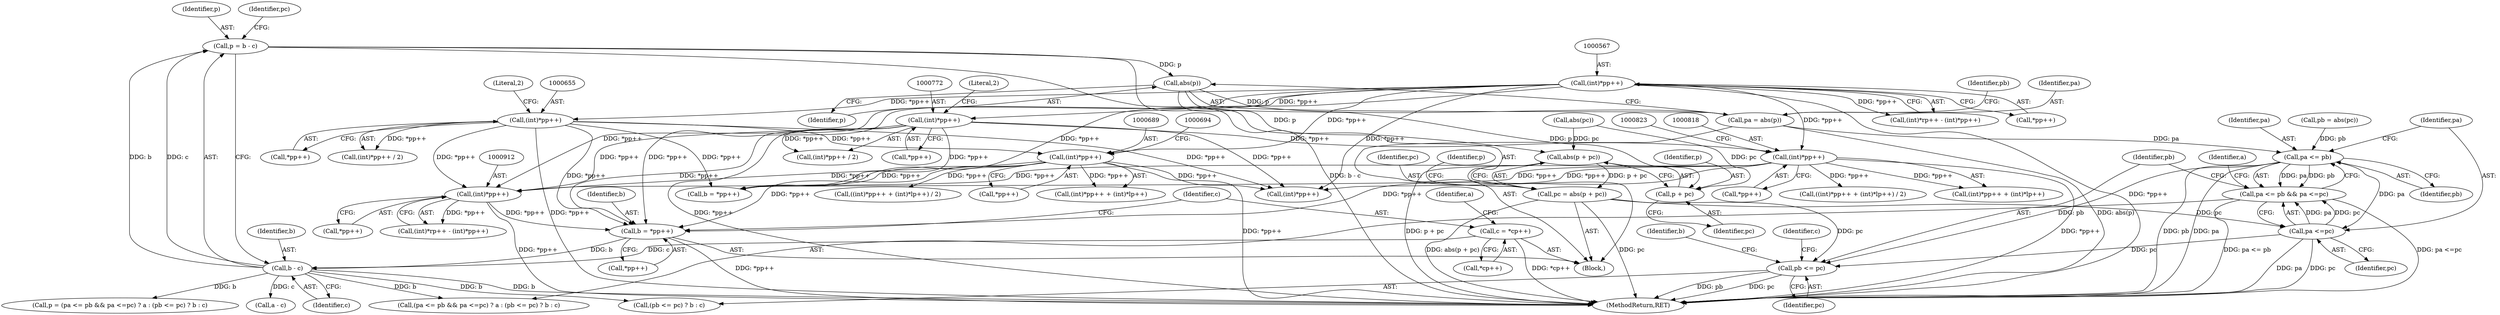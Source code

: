 digraph "0_Chrome_7f3d85b096f66870a15b37c2f40b219b2e292693_32@integer" {
"1000957" [label="(Call,p = b - c)"];
"1000959" [label="(Call,b - c)"];
"1000942" [label="(Call,b = *pp++)"];
"1000566" [label="(Call,(int)*pp++)"];
"1000688" [label="(Call,(int)*pp++)"];
"1000654" [label="(Call,(int)*pp++)"];
"1000817" [label="(Call,(int)*pp++)"];
"1000771" [label="(Call,(int)*pp++)"];
"1000911" [label="(Call,(int)*pp++)"];
"1000947" [label="(Call,c = *cp++)"];
"1000969" [label="(Call,abs(p))"];
"1000967" [label="(Call,pa = abs(p))"];
"1000985" [label="(Call,pa <= pb)"];
"1000984" [label="(Call,pa <= pb && pa <=pc)"];
"1000988" [label="(Call,pa <=pc)"];
"1000993" [label="(Call,pb <= pc)"];
"1000977" [label="(Call,abs(p + pc))"];
"1000975" [label="(Call,pc = abs(p + pc))"];
"1000978" [label="(Call,p + pc)"];
"1000654" [label="(Call,(int)*pp++)"];
"1000770" [label="(Call,(int)*pp++ / 2)"];
"1000656" [label="(Call,*pp++)"];
"1000981" [label="(Call,p = (pa <= pb && pa <=pc) ? a : (pb <= pc) ? b : c)"];
"1000566" [label="(Call,(int)*pp++)"];
"1000993" [label="(Call,pb <= pc)"];
"1000948" [label="(Identifier,c)"];
"1000687" [label="(Call,(int)*pp++ + (int)*lp++)"];
"1000957" [label="(Call,p = b - c)"];
"1000688" [label="(Call,(int)*pp++)"];
"1000972" [label="(Identifier,pb)"];
"1000980" [label="(Identifier,pc)"];
"1000977" [label="(Call,abs(p + pc))"];
"1000817" [label="(Call,(int)*pp++)"];
"1001226" [label="(MethodReturn,RET)"];
"1000969" [label="(Call,abs(p))"];
"1000960" [label="(Identifier,b)"];
"1000973" [label="(Call,abs(pc))"];
"1000959" [label="(Call,b - c)"];
"1000958" [label="(Identifier,p)"];
"1000967" [label="(Call,pa = abs(p))"];
"1000987" [label="(Identifier,pb)"];
"1000989" [label="(Identifier,pa)"];
"1000992" [label="(Call,(pb <= pc) ? b : c)"];
"1000991" [label="(Identifier,a)"];
"1000913" [label="(Call,*pp++)"];
"1000934" [label="(Block,)"];
"1000819" [label="(Call,*pp++)"];
"1000986" [label="(Identifier,pa)"];
"1000953" [label="(Identifier,a)"];
"1000911" [label="(Call,(int)*pp++)"];
"1000984" [label="(Call,pa <= pb && pa <=pc)"];
"1000982" [label="(Identifier,p)"];
"1000947" [label="(Call,c = *cp++)"];
"1001084" [label="(Call,(int)*pp++)"];
"1000942" [label="(Call,b = *pp++)"];
"1000659" [label="(Literal,2)"];
"1000905" [label="(Call,(int)*rp++ - (int)*pp++)"];
"1000978" [label="(Call,p + pc)"];
"1000968" [label="(Identifier,pa)"];
"1000964" [label="(Call,a - c)"];
"1000983" [label="(Call,(pa <= pb && pa <=pc) ? a : (pb <= pc) ? b : c)"];
"1000560" [label="(Call,(int)*rp++ - (int)*pp++)"];
"1000961" [label="(Identifier,c)"];
"1000995" [label="(Identifier,pc)"];
"1000996" [label="(Identifier,b)"];
"1000976" [label="(Identifier,pc)"];
"1000970" [label="(Identifier,p)"];
"1000690" [label="(Call,*pp++)"];
"1001125" [label="(Call,b = *pp++)"];
"1000653" [label="(Call,(int)*pp++ / 2)"];
"1000943" [label="(Identifier,b)"];
"1000944" [label="(Call,*pp++)"];
"1000773" [label="(Call,*pp++)"];
"1000949" [label="(Call,*cp++)"];
"1000985" [label="(Call,pa <= pb)"];
"1000971" [label="(Call,pb = abs(pc))"];
"1000771" [label="(Call,(int)*pp++)"];
"1000988" [label="(Call,pa <=pc)"];
"1000686" [label="(Call,((int)*pp++ + (int)*lp++) / 2)"];
"1000815" [label="(Call,((int)*pp++ + (int)*lp++) / 2)"];
"1000997" [label="(Identifier,c)"];
"1000979" [label="(Identifier,p)"];
"1000816" [label="(Call,(int)*pp++ + (int)*lp++)"];
"1000568" [label="(Call,*pp++)"];
"1000963" [label="(Identifier,pc)"];
"1000776" [label="(Literal,2)"];
"1000975" [label="(Call,pc = abs(p + pc))"];
"1000990" [label="(Identifier,pc)"];
"1000994" [label="(Identifier,pb)"];
"1000957" -> "1000934"  [label="AST: "];
"1000957" -> "1000959"  [label="CFG: "];
"1000958" -> "1000957"  [label="AST: "];
"1000959" -> "1000957"  [label="AST: "];
"1000963" -> "1000957"  [label="CFG: "];
"1000957" -> "1001226"  [label="DDG: b - c"];
"1000959" -> "1000957"  [label="DDG: b"];
"1000959" -> "1000957"  [label="DDG: c"];
"1000957" -> "1000969"  [label="DDG: p"];
"1000959" -> "1000961"  [label="CFG: "];
"1000960" -> "1000959"  [label="AST: "];
"1000961" -> "1000959"  [label="AST: "];
"1000959" -> "1001226"  [label="DDG: b"];
"1000942" -> "1000959"  [label="DDG: b"];
"1000947" -> "1000959"  [label="DDG: c"];
"1000959" -> "1000964"  [label="DDG: c"];
"1000959" -> "1000981"  [label="DDG: b"];
"1000959" -> "1000983"  [label="DDG: b"];
"1000959" -> "1000992"  [label="DDG: b"];
"1000942" -> "1000934"  [label="AST: "];
"1000942" -> "1000944"  [label="CFG: "];
"1000943" -> "1000942"  [label="AST: "];
"1000944" -> "1000942"  [label="AST: "];
"1000948" -> "1000942"  [label="CFG: "];
"1000942" -> "1001226"  [label="DDG: *pp++"];
"1000566" -> "1000942"  [label="DDG: *pp++"];
"1000688" -> "1000942"  [label="DDG: *pp++"];
"1000817" -> "1000942"  [label="DDG: *pp++"];
"1000911" -> "1000942"  [label="DDG: *pp++"];
"1000654" -> "1000942"  [label="DDG: *pp++"];
"1000771" -> "1000942"  [label="DDG: *pp++"];
"1000566" -> "1000560"  [label="AST: "];
"1000566" -> "1000568"  [label="CFG: "];
"1000567" -> "1000566"  [label="AST: "];
"1000568" -> "1000566"  [label="AST: "];
"1000560" -> "1000566"  [label="CFG: "];
"1000566" -> "1001226"  [label="DDG: *pp++"];
"1000566" -> "1000560"  [label="DDG: *pp++"];
"1000566" -> "1000654"  [label="DDG: *pp++"];
"1000566" -> "1000688"  [label="DDG: *pp++"];
"1000566" -> "1000771"  [label="DDG: *pp++"];
"1000566" -> "1000817"  [label="DDG: *pp++"];
"1000566" -> "1000911"  [label="DDG: *pp++"];
"1000566" -> "1001084"  [label="DDG: *pp++"];
"1000566" -> "1001125"  [label="DDG: *pp++"];
"1000688" -> "1000687"  [label="AST: "];
"1000688" -> "1000690"  [label="CFG: "];
"1000689" -> "1000688"  [label="AST: "];
"1000690" -> "1000688"  [label="AST: "];
"1000694" -> "1000688"  [label="CFG: "];
"1000688" -> "1001226"  [label="DDG: *pp++"];
"1000688" -> "1000686"  [label="DDG: *pp++"];
"1000688" -> "1000687"  [label="DDG: *pp++"];
"1000654" -> "1000688"  [label="DDG: *pp++"];
"1000688" -> "1000911"  [label="DDG: *pp++"];
"1000688" -> "1001084"  [label="DDG: *pp++"];
"1000688" -> "1001125"  [label="DDG: *pp++"];
"1000654" -> "1000653"  [label="AST: "];
"1000654" -> "1000656"  [label="CFG: "];
"1000655" -> "1000654"  [label="AST: "];
"1000656" -> "1000654"  [label="AST: "];
"1000659" -> "1000654"  [label="CFG: "];
"1000654" -> "1001226"  [label="DDG: *pp++"];
"1000654" -> "1000653"  [label="DDG: *pp++"];
"1000654" -> "1000911"  [label="DDG: *pp++"];
"1000654" -> "1001084"  [label="DDG: *pp++"];
"1000654" -> "1001125"  [label="DDG: *pp++"];
"1000817" -> "1000816"  [label="AST: "];
"1000817" -> "1000819"  [label="CFG: "];
"1000818" -> "1000817"  [label="AST: "];
"1000819" -> "1000817"  [label="AST: "];
"1000823" -> "1000817"  [label="CFG: "];
"1000817" -> "1001226"  [label="DDG: *pp++"];
"1000817" -> "1000815"  [label="DDG: *pp++"];
"1000817" -> "1000816"  [label="DDG: *pp++"];
"1000771" -> "1000817"  [label="DDG: *pp++"];
"1000817" -> "1000911"  [label="DDG: *pp++"];
"1000817" -> "1001084"  [label="DDG: *pp++"];
"1000817" -> "1001125"  [label="DDG: *pp++"];
"1000771" -> "1000770"  [label="AST: "];
"1000771" -> "1000773"  [label="CFG: "];
"1000772" -> "1000771"  [label="AST: "];
"1000773" -> "1000771"  [label="AST: "];
"1000776" -> "1000771"  [label="CFG: "];
"1000771" -> "1001226"  [label="DDG: *pp++"];
"1000771" -> "1000770"  [label="DDG: *pp++"];
"1000771" -> "1000911"  [label="DDG: *pp++"];
"1000771" -> "1001084"  [label="DDG: *pp++"];
"1000771" -> "1001125"  [label="DDG: *pp++"];
"1000911" -> "1000905"  [label="AST: "];
"1000911" -> "1000913"  [label="CFG: "];
"1000912" -> "1000911"  [label="AST: "];
"1000913" -> "1000911"  [label="AST: "];
"1000905" -> "1000911"  [label="CFG: "];
"1000911" -> "1001226"  [label="DDG: *pp++"];
"1000911" -> "1000905"  [label="DDG: *pp++"];
"1000947" -> "1000934"  [label="AST: "];
"1000947" -> "1000949"  [label="CFG: "];
"1000948" -> "1000947"  [label="AST: "];
"1000949" -> "1000947"  [label="AST: "];
"1000953" -> "1000947"  [label="CFG: "];
"1000947" -> "1001226"  [label="DDG: *cp++"];
"1000969" -> "1000967"  [label="AST: "];
"1000969" -> "1000970"  [label="CFG: "];
"1000970" -> "1000969"  [label="AST: "];
"1000967" -> "1000969"  [label="CFG: "];
"1000969" -> "1000967"  [label="DDG: p"];
"1000969" -> "1000977"  [label="DDG: p"];
"1000969" -> "1000978"  [label="DDG: p"];
"1000967" -> "1000934"  [label="AST: "];
"1000968" -> "1000967"  [label="AST: "];
"1000972" -> "1000967"  [label="CFG: "];
"1000967" -> "1001226"  [label="DDG: abs(p)"];
"1000967" -> "1000985"  [label="DDG: pa"];
"1000985" -> "1000984"  [label="AST: "];
"1000985" -> "1000987"  [label="CFG: "];
"1000986" -> "1000985"  [label="AST: "];
"1000987" -> "1000985"  [label="AST: "];
"1000989" -> "1000985"  [label="CFG: "];
"1000984" -> "1000985"  [label="CFG: "];
"1000985" -> "1001226"  [label="DDG: pb"];
"1000985" -> "1001226"  [label="DDG: pa"];
"1000985" -> "1000984"  [label="DDG: pa"];
"1000985" -> "1000984"  [label="DDG: pb"];
"1000971" -> "1000985"  [label="DDG: pb"];
"1000985" -> "1000988"  [label="DDG: pa"];
"1000985" -> "1000993"  [label="DDG: pb"];
"1000984" -> "1000983"  [label="AST: "];
"1000984" -> "1000988"  [label="CFG: "];
"1000988" -> "1000984"  [label="AST: "];
"1000991" -> "1000984"  [label="CFG: "];
"1000994" -> "1000984"  [label="CFG: "];
"1000984" -> "1001226"  [label="DDG: pa <=pc"];
"1000984" -> "1001226"  [label="DDG: pa <= pb"];
"1000988" -> "1000984"  [label="DDG: pa"];
"1000988" -> "1000984"  [label="DDG: pc"];
"1000988" -> "1000990"  [label="CFG: "];
"1000989" -> "1000988"  [label="AST: "];
"1000990" -> "1000988"  [label="AST: "];
"1000988" -> "1001226"  [label="DDG: pa"];
"1000988" -> "1001226"  [label="DDG: pc"];
"1000975" -> "1000988"  [label="DDG: pc"];
"1000988" -> "1000993"  [label="DDG: pc"];
"1000993" -> "1000992"  [label="AST: "];
"1000993" -> "1000995"  [label="CFG: "];
"1000994" -> "1000993"  [label="AST: "];
"1000995" -> "1000993"  [label="AST: "];
"1000996" -> "1000993"  [label="CFG: "];
"1000997" -> "1000993"  [label="CFG: "];
"1000993" -> "1001226"  [label="DDG: pb"];
"1000993" -> "1001226"  [label="DDG: pc"];
"1000975" -> "1000993"  [label="DDG: pc"];
"1000977" -> "1000975"  [label="AST: "];
"1000977" -> "1000978"  [label="CFG: "];
"1000978" -> "1000977"  [label="AST: "];
"1000975" -> "1000977"  [label="CFG: "];
"1000977" -> "1001226"  [label="DDG: p + pc"];
"1000977" -> "1000975"  [label="DDG: p + pc"];
"1000973" -> "1000977"  [label="DDG: pc"];
"1000975" -> "1000934"  [label="AST: "];
"1000976" -> "1000975"  [label="AST: "];
"1000982" -> "1000975"  [label="CFG: "];
"1000975" -> "1001226"  [label="DDG: abs(p + pc)"];
"1000975" -> "1001226"  [label="DDG: pc"];
"1000978" -> "1000980"  [label="CFG: "];
"1000979" -> "1000978"  [label="AST: "];
"1000980" -> "1000978"  [label="AST: "];
"1000973" -> "1000978"  [label="DDG: pc"];
}
